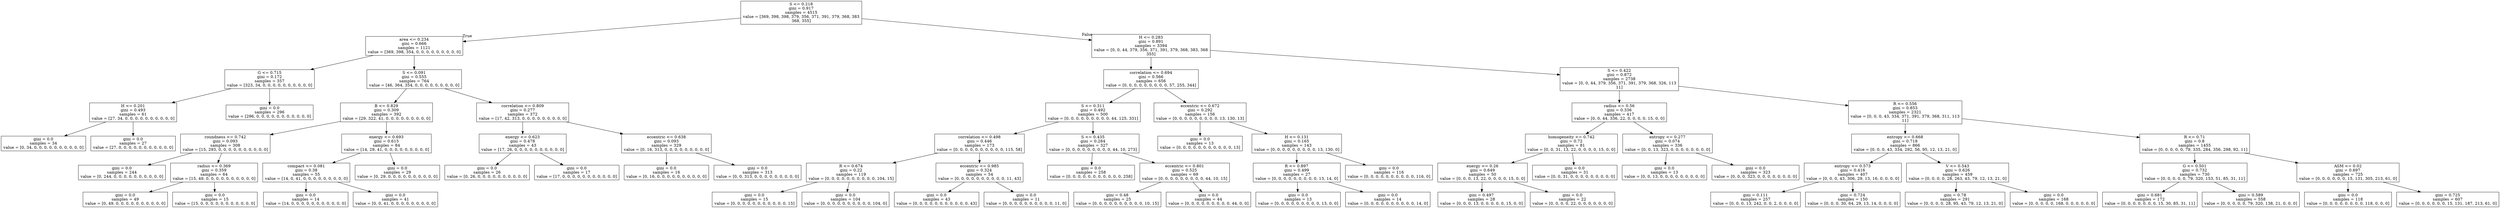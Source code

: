 digraph Tree {
node [shape=box] ;
0 [label="S <= 0.218\ngini = 0.917\nsamples = 4515\nvalue = [369, 398, 398, 379, 356, 371, 391, 379, 368, 383\n368, 355]"] ;
1 [label="area <= 0.234\ngini = 0.666\nsamples = 1121\nvalue = [369, 398, 354, 0, 0, 0, 0, 0, 0, 0, 0, 0]"] ;
0 -> 1 [labeldistance=2.5, labelangle=45, headlabel="True"] ;
2 [label="G <= 0.715\ngini = 0.172\nsamples = 357\nvalue = [323, 34, 0, 0, 0, 0, 0, 0, 0, 0, 0, 0]"] ;
1 -> 2 ;
3 [label="H <= 0.201\ngini = 0.493\nsamples = 61\nvalue = [27, 34, 0, 0, 0, 0, 0, 0, 0, 0, 0, 0]"] ;
2 -> 3 ;
4 [label="gini = 0.0\nsamples = 34\nvalue = [0, 34, 0, 0, 0, 0, 0, 0, 0, 0, 0, 0]"] ;
3 -> 4 ;
5 [label="gini = 0.0\nsamples = 27\nvalue = [27, 0, 0, 0, 0, 0, 0, 0, 0, 0, 0, 0]"] ;
3 -> 5 ;
6 [label="gini = 0.0\nsamples = 296\nvalue = [296, 0, 0, 0, 0, 0, 0, 0, 0, 0, 0, 0]"] ;
2 -> 6 ;
7 [label="S <= 0.091\ngini = 0.555\nsamples = 764\nvalue = [46, 364, 354, 0, 0, 0, 0, 0, 0, 0, 0, 0]"] ;
1 -> 7 ;
8 [label="B <= 0.829\ngini = 0.309\nsamples = 392\nvalue = [29, 322, 41, 0, 0, 0, 0, 0, 0, 0, 0, 0]"] ;
7 -> 8 ;
9 [label="roundness <= 0.742\ngini = 0.093\nsamples = 308\nvalue = [15, 293, 0, 0, 0, 0, 0, 0, 0, 0, 0, 0]"] ;
8 -> 9 ;
10 [label="gini = 0.0\nsamples = 244\nvalue = [0, 244, 0, 0, 0, 0, 0, 0, 0, 0, 0, 0]"] ;
9 -> 10 ;
11 [label="radius <= 0.369\ngini = 0.359\nsamples = 64\nvalue = [15, 49, 0, 0, 0, 0, 0, 0, 0, 0, 0, 0]"] ;
9 -> 11 ;
12 [label="gini = 0.0\nsamples = 49\nvalue = [0, 49, 0, 0, 0, 0, 0, 0, 0, 0, 0, 0]"] ;
11 -> 12 ;
13 [label="gini = 0.0\nsamples = 15\nvalue = [15, 0, 0, 0, 0, 0, 0, 0, 0, 0, 0, 0]"] ;
11 -> 13 ;
14 [label="energy <= 0.693\ngini = 0.615\nsamples = 84\nvalue = [14, 29, 41, 0, 0, 0, 0, 0, 0, 0, 0, 0]"] ;
8 -> 14 ;
15 [label="compact <= 0.081\ngini = 0.38\nsamples = 55\nvalue = [14, 0, 41, 0, 0, 0, 0, 0, 0, 0, 0, 0]"] ;
14 -> 15 ;
16 [label="gini = 0.0\nsamples = 14\nvalue = [14, 0, 0, 0, 0, 0, 0, 0, 0, 0, 0, 0]"] ;
15 -> 16 ;
17 [label="gini = 0.0\nsamples = 41\nvalue = [0, 0, 41, 0, 0, 0, 0, 0, 0, 0, 0, 0]"] ;
15 -> 17 ;
18 [label="gini = 0.0\nsamples = 29\nvalue = [0, 29, 0, 0, 0, 0, 0, 0, 0, 0, 0, 0]"] ;
14 -> 18 ;
19 [label="correlation <= 0.809\ngini = 0.277\nsamples = 372\nvalue = [17, 42, 313, 0, 0, 0, 0, 0, 0, 0, 0, 0]"] ;
7 -> 19 ;
20 [label="energy <= 0.623\ngini = 0.478\nsamples = 43\nvalue = [17, 26, 0, 0, 0, 0, 0, 0, 0, 0, 0, 0]"] ;
19 -> 20 ;
21 [label="gini = 0.0\nsamples = 26\nvalue = [0, 26, 0, 0, 0, 0, 0, 0, 0, 0, 0, 0]"] ;
20 -> 21 ;
22 [label="gini = 0.0\nsamples = 17\nvalue = [17, 0, 0, 0, 0, 0, 0, 0, 0, 0, 0, 0]"] ;
20 -> 22 ;
23 [label="eccentric <= 0.638\ngini = 0.093\nsamples = 329\nvalue = [0, 16, 313, 0, 0, 0, 0, 0, 0, 0, 0, 0]"] ;
19 -> 23 ;
24 [label="gini = 0.0\nsamples = 16\nvalue = [0, 16, 0, 0, 0, 0, 0, 0, 0, 0, 0, 0]"] ;
23 -> 24 ;
25 [label="gini = 0.0\nsamples = 313\nvalue = [0, 0, 313, 0, 0, 0, 0, 0, 0, 0, 0, 0]"] ;
23 -> 25 ;
26 [label="H <= 0.283\ngini = 0.891\nsamples = 3394\nvalue = [0, 0, 44, 379, 356, 371, 391, 379, 368, 383, 368\n355]"] ;
0 -> 26 [labeldistance=2.5, labelangle=-45, headlabel="False"] ;
27 [label="correlation <= 0.694\ngini = 0.566\nsamples = 656\nvalue = [0, 0, 0, 0, 0, 0, 0, 0, 0, 57, 255, 344]"] ;
26 -> 27 ;
28 [label="S <= 0.311\ngini = 0.492\nsamples = 500\nvalue = [0, 0, 0, 0, 0, 0, 0, 0, 0, 44, 125, 331]"] ;
27 -> 28 ;
29 [label="correlation <= 0.498\ngini = 0.446\nsamples = 173\nvalue = [0, 0, 0, 0, 0, 0, 0, 0, 0, 0, 115, 58]"] ;
28 -> 29 ;
30 [label="R <= 0.674\ngini = 0.22\nsamples = 119\nvalue = [0, 0, 0, 0, 0, 0, 0, 0, 0, 0, 104, 15]"] ;
29 -> 30 ;
31 [label="gini = 0.0\nsamples = 15\nvalue = [0, 0, 0, 0, 0, 0, 0, 0, 0, 0, 0, 15]"] ;
30 -> 31 ;
32 [label="gini = 0.0\nsamples = 104\nvalue = [0, 0, 0, 0, 0, 0, 0, 0, 0, 0, 104, 0]"] ;
30 -> 32 ;
33 [label="eccentric <= 0.985\ngini = 0.324\nsamples = 54\nvalue = [0, 0, 0, 0, 0, 0, 0, 0, 0, 0, 11, 43]"] ;
29 -> 33 ;
34 [label="gini = 0.0\nsamples = 43\nvalue = [0, 0, 0, 0, 0, 0, 0, 0, 0, 0, 0, 43]"] ;
33 -> 34 ;
35 [label="gini = 0.0\nsamples = 11\nvalue = [0, 0, 0, 0, 0, 0, 0, 0, 0, 0, 11, 0]"] ;
33 -> 35 ;
36 [label="S <= 0.435\ngini = 0.284\nsamples = 327\nvalue = [0, 0, 0, 0, 0, 0, 0, 0, 0, 44, 10, 273]"] ;
28 -> 36 ;
37 [label="gini = 0.0\nsamples = 258\nvalue = [0, 0, 0, 0, 0, 0, 0, 0, 0, 0, 0, 258]"] ;
36 -> 37 ;
38 [label="eccentric <= 0.801\ngini = 0.525\nsamples = 69\nvalue = [0, 0, 0, 0, 0, 0, 0, 0, 0, 44, 10, 15]"] ;
36 -> 38 ;
39 [label="gini = 0.48\nsamples = 25\nvalue = [0, 0, 0, 0, 0, 0, 0, 0, 0, 0, 10, 15]"] ;
38 -> 39 ;
40 [label="gini = 0.0\nsamples = 44\nvalue = [0, 0, 0, 0, 0, 0, 0, 0, 0, 44, 0, 0]"] ;
38 -> 40 ;
41 [label="eccentric <= 0.672\ngini = 0.292\nsamples = 156\nvalue = [0, 0, 0, 0, 0, 0, 0, 0, 0, 13, 130, 13]"] ;
27 -> 41 ;
42 [label="gini = 0.0\nsamples = 13\nvalue = [0, 0, 0, 0, 0, 0, 0, 0, 0, 0, 0, 13]"] ;
41 -> 42 ;
43 [label="H <= 0.131\ngini = 0.165\nsamples = 143\nvalue = [0, 0, 0, 0, 0, 0, 0, 0, 0, 13, 130, 0]"] ;
41 -> 43 ;
44 [label="R <= 0.897\ngini = 0.499\nsamples = 27\nvalue = [0, 0, 0, 0, 0, 0, 0, 0, 0, 13, 14, 0]"] ;
43 -> 44 ;
45 [label="gini = 0.0\nsamples = 13\nvalue = [0, 0, 0, 0, 0, 0, 0, 0, 0, 13, 0, 0]"] ;
44 -> 45 ;
46 [label="gini = 0.0\nsamples = 14\nvalue = [0, 0, 0, 0, 0, 0, 0, 0, 0, 0, 14, 0]"] ;
44 -> 46 ;
47 [label="gini = 0.0\nsamples = 116\nvalue = [0, 0, 0, 0, 0, 0, 0, 0, 0, 0, 116, 0]"] ;
43 -> 47 ;
48 [label="S <= 0.422\ngini = 0.872\nsamples = 2738\nvalue = [0, 0, 44, 379, 356, 371, 391, 379, 368, 326, 113\n11]"] ;
26 -> 48 ;
49 [label="radius <= 0.56\ngini = 0.336\nsamples = 417\nvalue = [0, 0, 44, 336, 22, 0, 0, 0, 0, 15, 0, 0]"] ;
48 -> 49 ;
50 [label="homogeneity <= 0.742\ngini = 0.72\nsamples = 81\nvalue = [0, 0, 31, 13, 22, 0, 0, 0, 0, 15, 0, 0]"] ;
49 -> 50 ;
51 [label="energy <= 0.26\ngini = 0.649\nsamples = 50\nvalue = [0, 0, 0, 13, 22, 0, 0, 0, 0, 15, 0, 0]"] ;
50 -> 51 ;
52 [label="gini = 0.497\nsamples = 28\nvalue = [0, 0, 0, 13, 0, 0, 0, 0, 0, 15, 0, 0]"] ;
51 -> 52 ;
53 [label="gini = 0.0\nsamples = 22\nvalue = [0, 0, 0, 0, 22, 0, 0, 0, 0, 0, 0, 0]"] ;
51 -> 53 ;
54 [label="gini = 0.0\nsamples = 31\nvalue = [0, 0, 31, 0, 0, 0, 0, 0, 0, 0, 0, 0]"] ;
50 -> 54 ;
55 [label="entropy <= 0.277\ngini = 0.074\nsamples = 336\nvalue = [0, 0, 13, 323, 0, 0, 0, 0, 0, 0, 0, 0]"] ;
49 -> 55 ;
56 [label="gini = 0.0\nsamples = 13\nvalue = [0, 0, 13, 0, 0, 0, 0, 0, 0, 0, 0, 0]"] ;
55 -> 56 ;
57 [label="gini = 0.0\nsamples = 323\nvalue = [0, 0, 0, 323, 0, 0, 0, 0, 0, 0, 0, 0]"] ;
55 -> 57 ;
58 [label="R <= 0.556\ngini = 0.853\nsamples = 2321\nvalue = [0, 0, 0, 43, 334, 371, 391, 379, 368, 311, 113\n11]"] ;
48 -> 58 ;
59 [label="entropy <= 0.668\ngini = 0.718\nsamples = 866\nvalue = [0, 0, 0, 43, 334, 292, 56, 95, 12, 13, 21, 0]"] ;
58 -> 59 ;
60 [label="entropy <= 0.573\ngini = 0.416\nsamples = 407\nvalue = [0, 0, 0, 43, 306, 29, 13, 16, 0, 0, 0, 0]"] ;
59 -> 60 ;
61 [label="gini = 0.111\nsamples = 257\nvalue = [0, 0, 0, 13, 242, 0, 0, 2, 0, 0, 0, 0]"] ;
60 -> 61 ;
62 [label="gini = 0.724\nsamples = 150\nvalue = [0, 0, 0, 30, 64, 29, 13, 14, 0, 0, 0, 0]"] ;
60 -> 62 ;
63 [label="V <= 0.543\ngini = 0.626\nsamples = 459\nvalue = [0, 0, 0, 0, 28, 263, 43, 79, 12, 13, 21, 0]"] ;
59 -> 63 ;
64 [label="gini = 0.78\nsamples = 291\nvalue = [0, 0, 0, 0, 28, 95, 43, 79, 12, 13, 21, 0]"] ;
63 -> 64 ;
65 [label="gini = 0.0\nsamples = 168\nvalue = [0, 0, 0, 0, 0, 168, 0, 0, 0, 0, 0, 0]"] ;
63 -> 65 ;
66 [label="R <= 0.71\ngini = 0.8\nsamples = 1455\nvalue = [0, 0, 0, 0, 0, 79, 335, 284, 356, 298, 92, 11]"] ;
58 -> 66 ;
67 [label="G <= 0.501\ngini = 0.732\nsamples = 730\nvalue = [0, 0, 0, 0, 0, 79, 320, 153, 51, 85, 31, 11]"] ;
66 -> 67 ;
68 [label="gini = 0.681\nsamples = 172\nvalue = [0, 0, 0, 0, 0, 0, 0, 15, 30, 85, 31, 11]"] ;
67 -> 68 ;
69 [label="gini = 0.589\nsamples = 558\nvalue = [0, 0, 0, 0, 0, 79, 320, 138, 21, 0, 0, 0]"] ;
67 -> 69 ;
70 [label="ASM <= 0.02\ngini = 0.697\nsamples = 725\nvalue = [0, 0, 0, 0, 0, 0, 15, 131, 305, 213, 61, 0]"] ;
66 -> 70 ;
71 [label="gini = 0.0\nsamples = 118\nvalue = [0, 0, 0, 0, 0, 0, 0, 0, 118, 0, 0, 0]"] ;
70 -> 71 ;
72 [label="gini = 0.725\nsamples = 607\nvalue = [0, 0, 0, 0, 0, 0, 15, 131, 187, 213, 61, 0]"] ;
70 -> 72 ;
}
